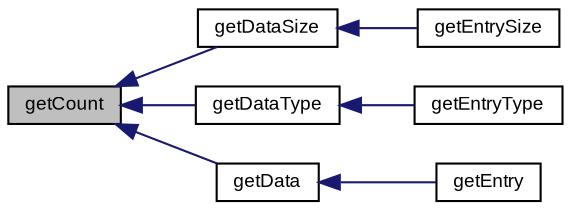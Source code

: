 digraph "getCount"
{
  bgcolor="transparent";
  edge [fontname="Arial",fontsize="9",labelfontname="Arial",labelfontsize="9"];
  node [fontname="Arial",fontsize="9",shape=record];
  rankdir="LR";
  Node1 [label="getCount",height=0.2,width=0.4,color="black", fillcolor="grey75", style="filled" fontcolor="black"];
  Node1 -> Node2 [dir="back",color="midnightblue",fontsize="9",style="solid",fontname="Arial"];
  Node2 [label="getDataSize",height=0.2,width=0.4,color="black",URL="$class_v_s_t_g_u_i_1_1_c_drop_source.html#ac1d1c92523b920d2963525c9337460a9"];
  Node2 -> Node3 [dir="back",color="midnightblue",fontsize="9",style="solid",fontname="Arial"];
  Node3 [label="getEntrySize",height=0.2,width=0.4,color="black",URL="$class_v_s_t_g_u_i_1_1_c_drop_source.html#a77ec24be209c44b1059d1f7cb44032ed"];
  Node1 -> Node4 [dir="back",color="midnightblue",fontsize="9",style="solid",fontname="Arial"];
  Node4 [label="getDataType",height=0.2,width=0.4,color="black",URL="$class_v_s_t_g_u_i_1_1_c_drop_source.html#a27ef6edcbf9bc43e42acf85bff44d6d9"];
  Node4 -> Node5 [dir="back",color="midnightblue",fontsize="9",style="solid",fontname="Arial"];
  Node5 [label="getEntryType",height=0.2,width=0.4,color="black",URL="$class_v_s_t_g_u_i_1_1_c_drop_source.html#abe415dc8c66176a72e4cafbf85aaae3d"];
  Node1 -> Node6 [dir="back",color="midnightblue",fontsize="9",style="solid",fontname="Arial"];
  Node6 [label="getData",height=0.2,width=0.4,color="black",URL="$class_v_s_t_g_u_i_1_1_c_drop_source.html#a81782a8f94b3dd47fd6fcc758886251c"];
  Node6 -> Node7 [dir="back",color="midnightblue",fontsize="9",style="solid",fontname="Arial"];
  Node7 [label="getEntry",height=0.2,width=0.4,color="black",URL="$class_v_s_t_g_u_i_1_1_c_drop_source.html#a535089c1b0c921f7328d70e298fd63b4"];
}
